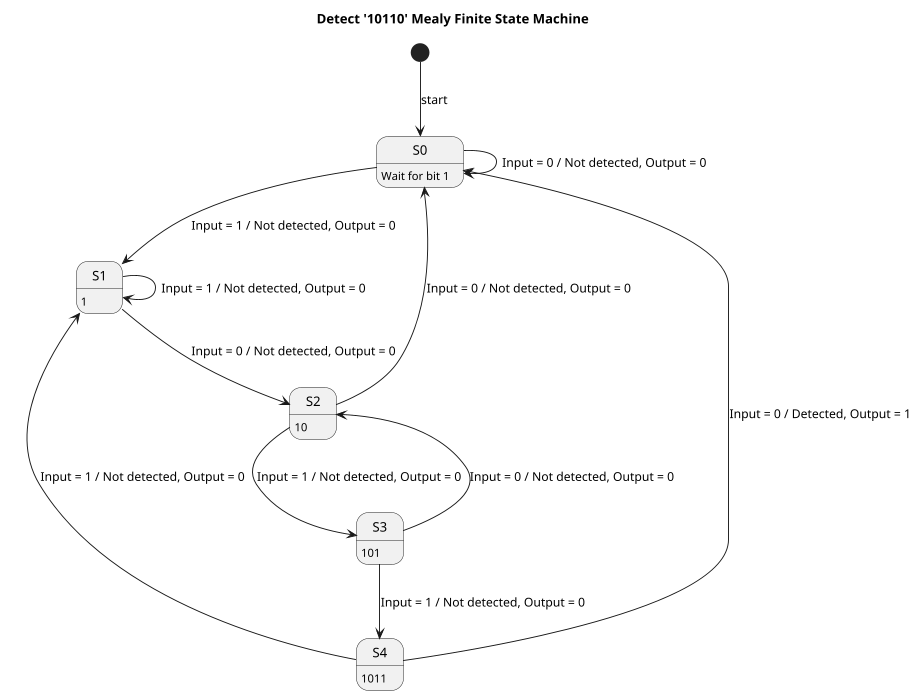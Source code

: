 @startuml detect_10110_fsm_mealy

title "Detect '10110' Mealy Finite State Machine"
skinparam dpi 90

S0: Wait for bit 1
S1: 1
S2: 10
S3: 101
S4: 1011

[*] --> S0 : start
S0 --> S1 : Input = 1 / Not detected, Output = 0
S0 --> S0 : Input = 0 / Not detected, Output = 0

S1 --> S2 : Input = 0 / Not detected, Output = 0
S1 --> S1 : Input = 1 / Not detected, Output = 0

S2 --> S3 : Input = 1 / Not detected, Output = 0
S2 --> S0 : Input = 0 / Not detected, Output = 0

S3 --> S4 : Input = 1 / Not detected, Output = 0
S3 --> S2 : Input = 0 / Not detected, Output = 0

S4 --> S0 : Input = 0 / Detected, Output = 1
S4 --> S1 : Input = 1 / Not detected, Output = 0

@enduml

